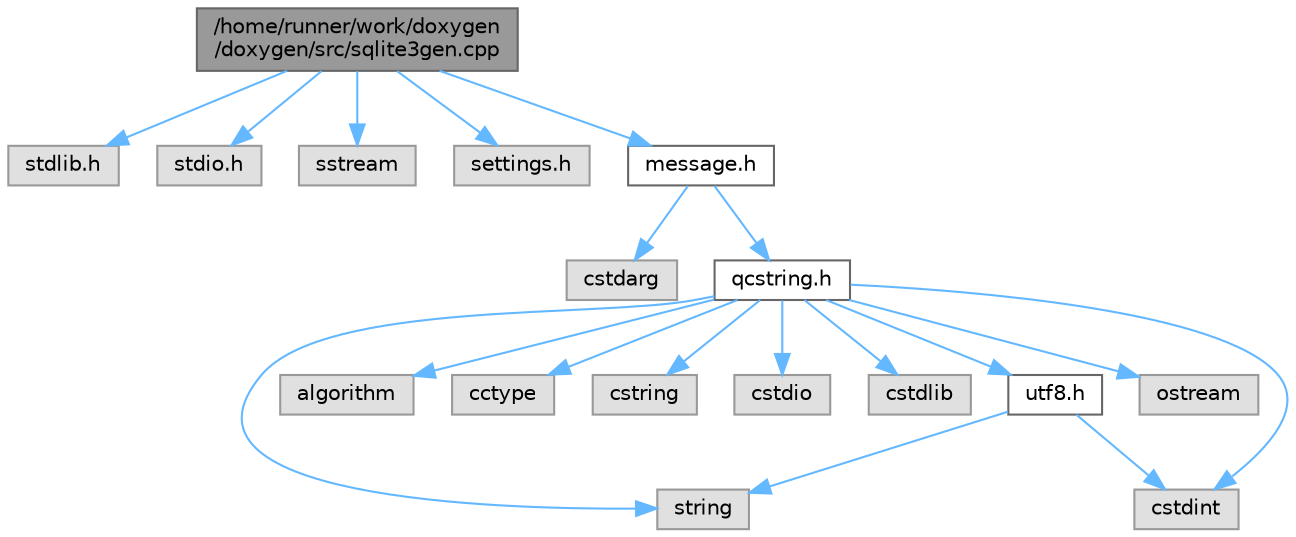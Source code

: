 digraph "/home/runner/work/doxygen/doxygen/src/sqlite3gen.cpp"
{
 // INTERACTIVE_SVG=YES
 // LATEX_PDF_SIZE
  bgcolor="transparent";
  edge [fontname=Helvetica,fontsize=10,labelfontname=Helvetica,labelfontsize=10];
  node [fontname=Helvetica,fontsize=10,shape=box,height=0.2,width=0.4];
  Node1 [id="Node000001",label="/home/runner/work/doxygen\l/doxygen/src/sqlite3gen.cpp",height=0.2,width=0.4,color="gray40", fillcolor="grey60", style="filled", fontcolor="black"];
  Node1 -> Node2 [id="edge1_Node000001_Node000002",color="steelblue1",style="solid"];
  Node2 [id="Node000002",label="stdlib.h",height=0.2,width=0.4,color="grey60", fillcolor="#E0E0E0", style="filled"];
  Node1 -> Node3 [id="edge2_Node000001_Node000003",color="steelblue1",style="solid"];
  Node3 [id="Node000003",label="stdio.h",height=0.2,width=0.4,color="grey60", fillcolor="#E0E0E0", style="filled"];
  Node1 -> Node4 [id="edge3_Node000001_Node000004",color="steelblue1",style="solid"];
  Node4 [id="Node000004",label="sstream",height=0.2,width=0.4,color="grey60", fillcolor="#E0E0E0", style="filled"];
  Node1 -> Node5 [id="edge4_Node000001_Node000005",color="steelblue1",style="solid"];
  Node5 [id="Node000005",label="settings.h",height=0.2,width=0.4,color="grey60", fillcolor="#E0E0E0", style="filled"];
  Node1 -> Node6 [id="edge5_Node000001_Node000006",color="steelblue1",style="solid"];
  Node6 [id="Node000006",label="message.h",height=0.2,width=0.4,color="grey40", fillcolor="white", style="filled",URL="$d2/d0d/message_8h.html",tooltip=" "];
  Node6 -> Node7 [id="edge6_Node000006_Node000007",color="steelblue1",style="solid"];
  Node7 [id="Node000007",label="cstdarg",height=0.2,width=0.4,color="grey60", fillcolor="#E0E0E0", style="filled"];
  Node6 -> Node8 [id="edge7_Node000006_Node000008",color="steelblue1",style="solid"];
  Node8 [id="Node000008",label="qcstring.h",height=0.2,width=0.4,color="grey40", fillcolor="white", style="filled",URL="$d7/d5c/qcstring_8h.html",tooltip=" "];
  Node8 -> Node9 [id="edge8_Node000008_Node000009",color="steelblue1",style="solid"];
  Node9 [id="Node000009",label="string",height=0.2,width=0.4,color="grey60", fillcolor="#E0E0E0", style="filled"];
  Node8 -> Node10 [id="edge9_Node000008_Node000010",color="steelblue1",style="solid"];
  Node10 [id="Node000010",label="algorithm",height=0.2,width=0.4,color="grey60", fillcolor="#E0E0E0", style="filled"];
  Node8 -> Node11 [id="edge10_Node000008_Node000011",color="steelblue1",style="solid"];
  Node11 [id="Node000011",label="cctype",height=0.2,width=0.4,color="grey60", fillcolor="#E0E0E0", style="filled"];
  Node8 -> Node12 [id="edge11_Node000008_Node000012",color="steelblue1",style="solid"];
  Node12 [id="Node000012",label="cstring",height=0.2,width=0.4,color="grey60", fillcolor="#E0E0E0", style="filled"];
  Node8 -> Node13 [id="edge12_Node000008_Node000013",color="steelblue1",style="solid"];
  Node13 [id="Node000013",label="cstdio",height=0.2,width=0.4,color="grey60", fillcolor="#E0E0E0", style="filled"];
  Node8 -> Node14 [id="edge13_Node000008_Node000014",color="steelblue1",style="solid"];
  Node14 [id="Node000014",label="cstdlib",height=0.2,width=0.4,color="grey60", fillcolor="#E0E0E0", style="filled"];
  Node8 -> Node15 [id="edge14_Node000008_Node000015",color="steelblue1",style="solid"];
  Node15 [id="Node000015",label="cstdint",height=0.2,width=0.4,color="grey60", fillcolor="#E0E0E0", style="filled"];
  Node8 -> Node16 [id="edge15_Node000008_Node000016",color="steelblue1",style="solid"];
  Node16 [id="Node000016",label="ostream",height=0.2,width=0.4,color="grey60", fillcolor="#E0E0E0", style="filled"];
  Node8 -> Node17 [id="edge16_Node000008_Node000017",color="steelblue1",style="solid"];
  Node17 [id="Node000017",label="utf8.h",height=0.2,width=0.4,color="grey40", fillcolor="white", style="filled",URL="$db/d7c/utf8_8h.html",tooltip="Various UTF8 related helper functions."];
  Node17 -> Node15 [id="edge17_Node000017_Node000015",color="steelblue1",style="solid"];
  Node17 -> Node9 [id="edge18_Node000017_Node000009",color="steelblue1",style="solid"];
}
